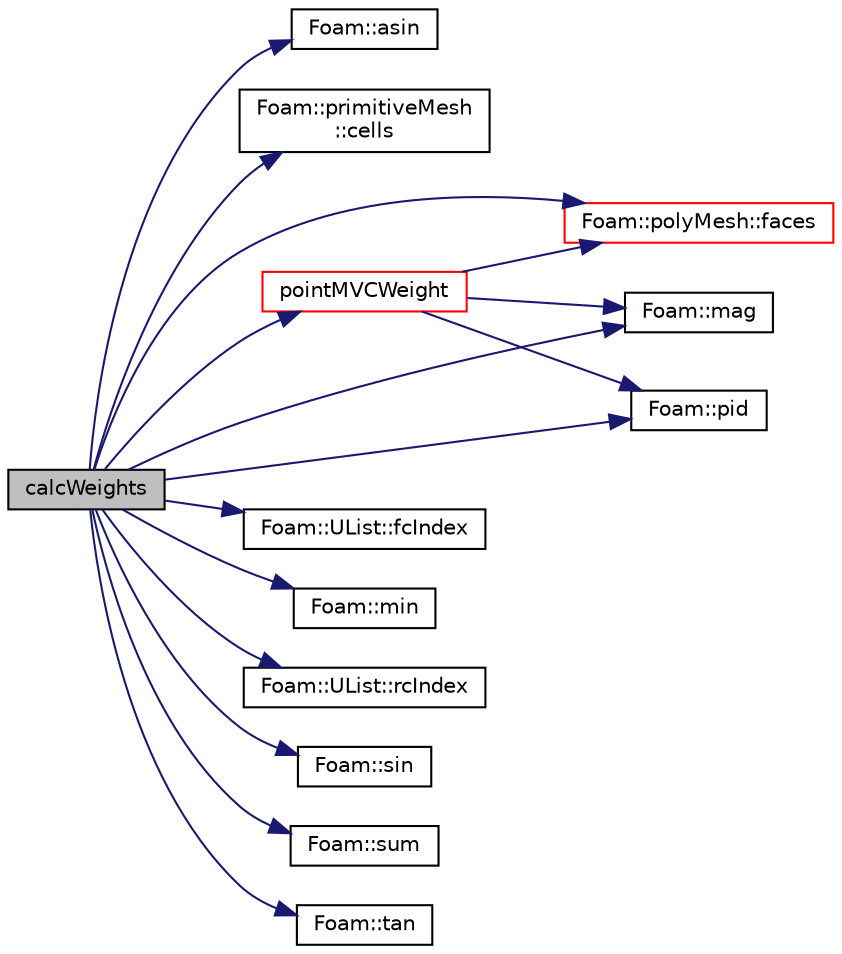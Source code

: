 digraph "calcWeights"
{
  bgcolor="transparent";
  edge [fontname="Helvetica",fontsize="10",labelfontname="Helvetica",labelfontsize="10"];
  node [fontname="Helvetica",fontsize="10",shape=record];
  rankdir="LR";
  Node79 [label="calcWeights",height=0.2,width=0.4,color="black", fillcolor="grey75", style="filled", fontcolor="black"];
  Node79 -> Node80 [color="midnightblue",fontsize="10",style="solid",fontname="Helvetica"];
  Node80 [label="Foam::asin",height=0.2,width=0.4,color="black",URL="$a21851.html#a0f833aaca51130190a5001a7e5392f8a"];
  Node79 -> Node81 [color="midnightblue",fontsize="10",style="solid",fontname="Helvetica"];
  Node81 [label="Foam::primitiveMesh\l::cells",height=0.2,width=0.4,color="black",URL="$a28685.html#af19bf800d725a623c7b1d0101d65e7d3"];
  Node79 -> Node82 [color="midnightblue",fontsize="10",style="solid",fontname="Helvetica"];
  Node82 [label="Foam::polyMesh::faces",height=0.2,width=0.4,color="red",URL="$a28565.html#a431c0a24765f0bb6d32f6a03ce0e9b57",tooltip="Return raw faces. "];
  Node79 -> Node128 [color="midnightblue",fontsize="10",style="solid",fontname="Helvetica"];
  Node128 [label="Foam::UList::fcIndex",height=0.2,width=0.4,color="black",URL="$a26837.html#a512534dbc231b74b95ff84902c1b2087",tooltip="Return the forward circular index, i.e. the next index. "];
  Node79 -> Node129 [color="midnightblue",fontsize="10",style="solid",fontname="Helvetica"];
  Node129 [label="Foam::mag",height=0.2,width=0.4,color="black",URL="$a21851.html#a929da2a3fdcf3dacbbe0487d3a330dae"];
  Node79 -> Node130 [color="midnightblue",fontsize="10",style="solid",fontname="Helvetica"];
  Node130 [label="Foam::min",height=0.2,width=0.4,color="black",URL="$a21851.html#a253e112ad2d56d96230ff39ea7f442dc"];
  Node79 -> Node131 [color="midnightblue",fontsize="10",style="solid",fontname="Helvetica"];
  Node131 [label="Foam::pid",height=0.2,width=0.4,color="black",URL="$a21851.html#ab621fe2533a48ef515cd6477f3aec992",tooltip="Return the PID of this process. "];
  Node79 -> Node132 [color="midnightblue",fontsize="10",style="solid",fontname="Helvetica"];
  Node132 [label="pointMVCWeight",height=0.2,width=0.4,color="red",URL="$a23777.html#ae6e54c13f15988f07c016f9293a3a910",tooltip="Construct from components. "];
  Node132 -> Node82 [color="midnightblue",fontsize="10",style="solid",fontname="Helvetica"];
  Node132 -> Node129 [color="midnightblue",fontsize="10",style="solid",fontname="Helvetica"];
  Node132 -> Node131 [color="midnightblue",fontsize="10",style="solid",fontname="Helvetica"];
  Node79 -> Node151 [color="midnightblue",fontsize="10",style="solid",fontname="Helvetica"];
  Node151 [label="Foam::UList::rcIndex",height=0.2,width=0.4,color="black",URL="$a26837.html#a286b66c68007df4532de24354ec487cb",tooltip="Return the reverse circular index, i.e. the previous index. "];
  Node79 -> Node152 [color="midnightblue",fontsize="10",style="solid",fontname="Helvetica"];
  Node152 [label="Foam::sin",height=0.2,width=0.4,color="black",URL="$a21851.html#a4517d680df5510934705011b30dcefa6"];
  Node79 -> Node153 [color="midnightblue",fontsize="10",style="solid",fontname="Helvetica"];
  Node153 [label="Foam::sum",height=0.2,width=0.4,color="black",URL="$a21851.html#a3d8733143aad0e03b300186ab4bef137"];
  Node79 -> Node154 [color="midnightblue",fontsize="10",style="solid",fontname="Helvetica"];
  Node154 [label="Foam::tan",height=0.2,width=0.4,color="black",URL="$a21851.html#a18940c864aa0256e0d61061dbfe23243"];
}
